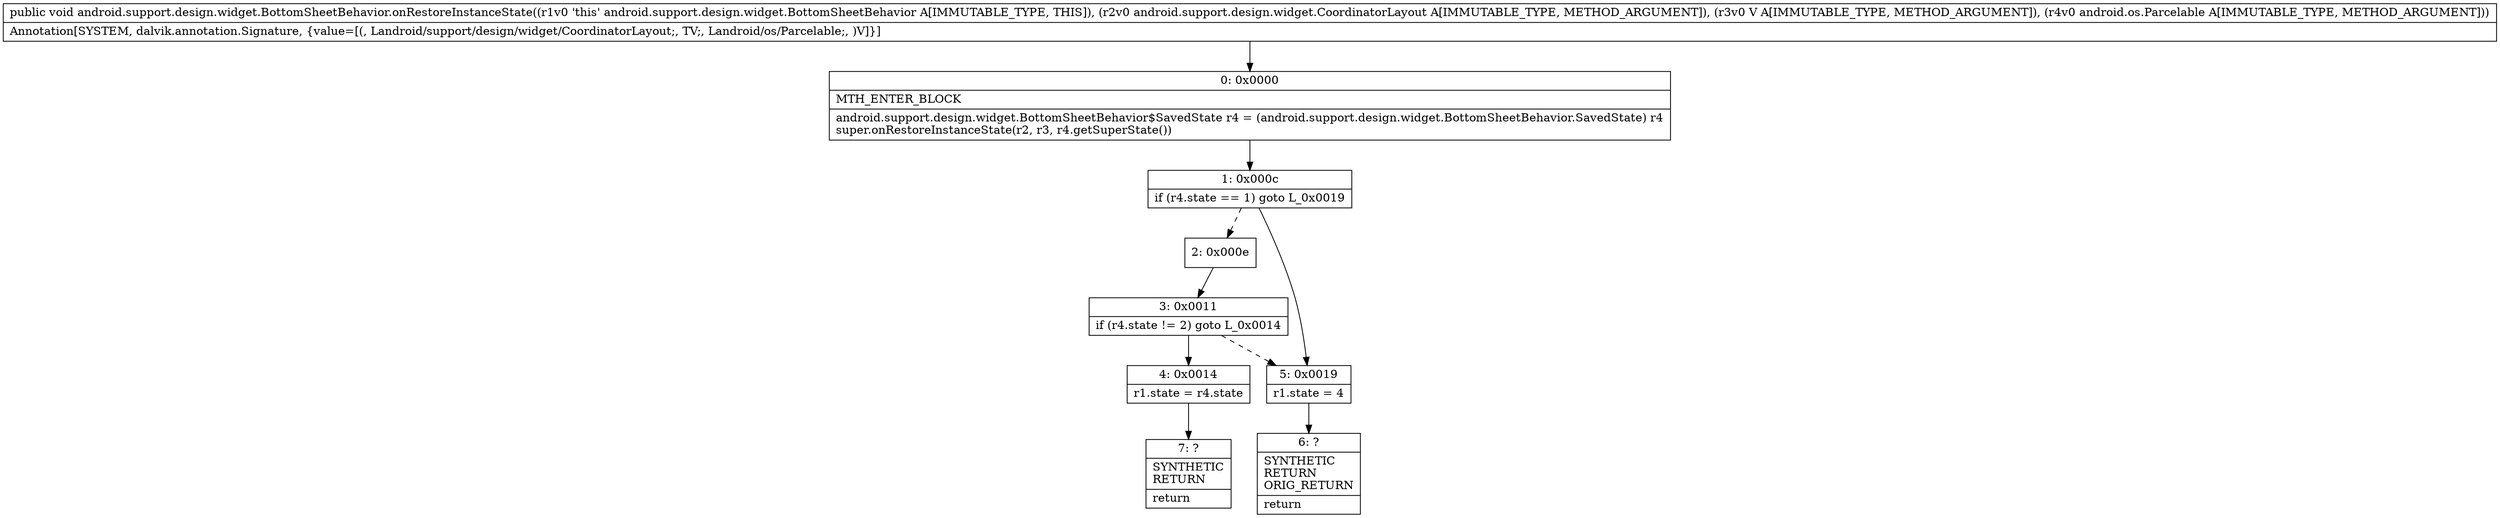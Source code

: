 digraph "CFG forandroid.support.design.widget.BottomSheetBehavior.onRestoreInstanceState(Landroid\/support\/design\/widget\/CoordinatorLayout;Landroid\/view\/View;Landroid\/os\/Parcelable;)V" {
Node_0 [shape=record,label="{0\:\ 0x0000|MTH_ENTER_BLOCK\l|android.support.design.widget.BottomSheetBehavior$SavedState r4 = (android.support.design.widget.BottomSheetBehavior.SavedState) r4\lsuper.onRestoreInstanceState(r2, r3, r4.getSuperState())\l}"];
Node_1 [shape=record,label="{1\:\ 0x000c|if (r4.state == 1) goto L_0x0019\l}"];
Node_2 [shape=record,label="{2\:\ 0x000e}"];
Node_3 [shape=record,label="{3\:\ 0x0011|if (r4.state != 2) goto L_0x0014\l}"];
Node_4 [shape=record,label="{4\:\ 0x0014|r1.state = r4.state\l}"];
Node_5 [shape=record,label="{5\:\ 0x0019|r1.state = 4\l}"];
Node_6 [shape=record,label="{6\:\ ?|SYNTHETIC\lRETURN\lORIG_RETURN\l|return\l}"];
Node_7 [shape=record,label="{7\:\ ?|SYNTHETIC\lRETURN\l|return\l}"];
MethodNode[shape=record,label="{public void android.support.design.widget.BottomSheetBehavior.onRestoreInstanceState((r1v0 'this' android.support.design.widget.BottomSheetBehavior A[IMMUTABLE_TYPE, THIS]), (r2v0 android.support.design.widget.CoordinatorLayout A[IMMUTABLE_TYPE, METHOD_ARGUMENT]), (r3v0 V A[IMMUTABLE_TYPE, METHOD_ARGUMENT]), (r4v0 android.os.Parcelable A[IMMUTABLE_TYPE, METHOD_ARGUMENT]))  | Annotation[SYSTEM, dalvik.annotation.Signature, \{value=[(, Landroid\/support\/design\/widget\/CoordinatorLayout;, TV;, Landroid\/os\/Parcelable;, )V]\}]\l}"];
MethodNode -> Node_0;
Node_0 -> Node_1;
Node_1 -> Node_2[style=dashed];
Node_1 -> Node_5;
Node_2 -> Node_3;
Node_3 -> Node_4;
Node_3 -> Node_5[style=dashed];
Node_4 -> Node_7;
Node_5 -> Node_6;
}

